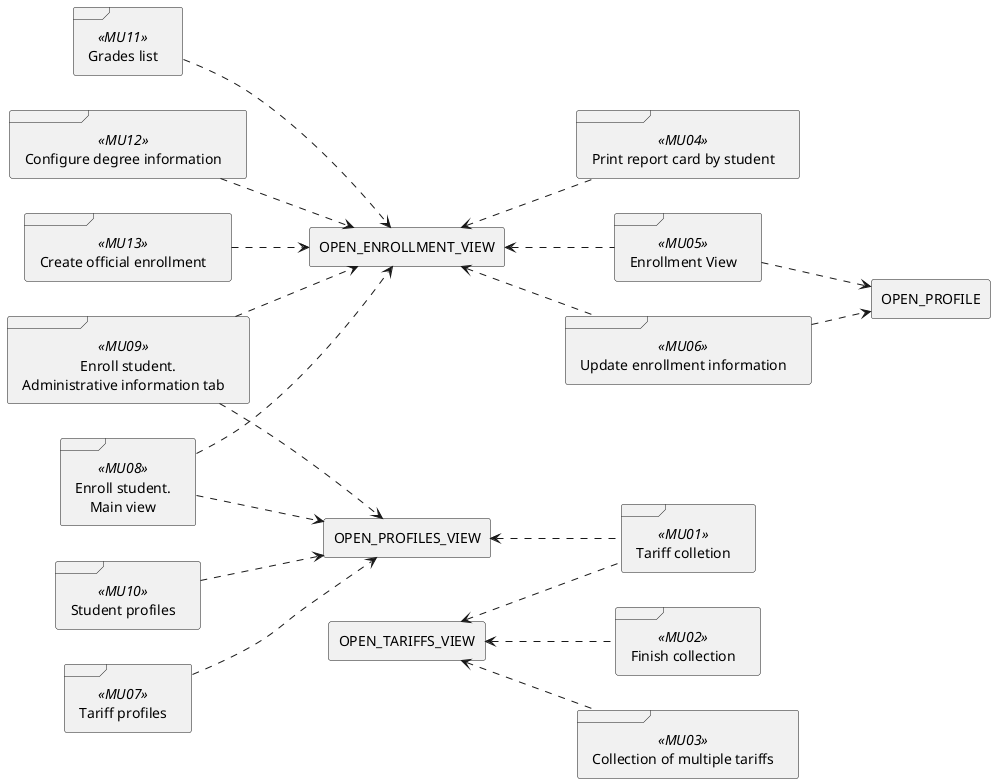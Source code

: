 @startuml
'skinparam BackgroundColor transparent
left to right direction


frame MU01 <<MU01>> as "Tariff colletion"
frame MU02 <<MU02>> as "Finish collection"
frame MU03 <<MU03>> as "Collection of multiple tariffs"
frame MU04 <<MU04>> as "Print report card by student"
frame MU05 <<MU05>> as "Enrollment View"
frame MU06 <<MU06>> as "Update enrollment information"
frame MU07 <<MU07>> as "Tariff profiles"
frame MU08 <<MU08>> as "Enroll student.\n    Main view"
frame MU09 <<MU09>> as "\t\tEnroll student.\nAdministrative information tab"
frame MU10 <<MU10>> as "Student profiles"
frame MU11 <<MU11>> as "Grades list"
frame MU12 <<MU12>> as "Configure degree information"
frame MU13 <<MU13>> as "Create official enrollment"

'rectangle Initial as "HOME"
rectangle OPEN_ENROLLMENT_VIEW
rectangle OPEN_PROFILES_VIEW
rectangle OPEN_PROFILE
rectangle OPEN_TARIFFS_VIEW


MU01 .up.> OPEN_PROFILES_VIEW
MU01 .up.> OPEN_TARIFFS_VIEW

MU02 .up.> OPEN_TARIFFS_VIEW

MU03 .up.> OPEN_TARIFFS_VIEW

MU04 .up.> OPEN_ENROLLMENT_VIEW

'MU05 .down.> Initial
MU05 .up.> OPEN_ENROLLMENT_VIEW
MU05 ..> OPEN_PROFILE

MU06 .up.> OPEN_ENROLLMENT_VIEW
MU06 ..> OPEN_PROFILE

'MU07 ..> Initial
MU07 ..> OPEN_PROFILES_VIEW

MU08 ..> OPEN_ENROLLMENT_VIEW
MU08 ..> OPEN_PROFILES_VIEW

MU09 ..> OPEN_ENROLLMENT_VIEW
MU09 ..> OPEN_PROFILES_VIEW

MU10 ..> OPEN_PROFILES_VIEW

MU11 ..> OPEN_ENROLLMENT_VIEW

MU12 ..> OPEN_ENROLLMENT_VIEW

MU13 ..> OPEN_ENROLLMENT_VIEW
@enduml